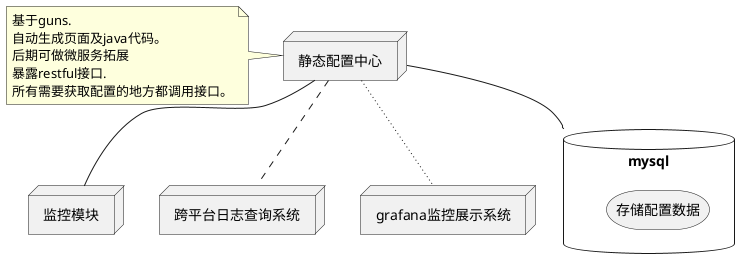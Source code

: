 @startuml

database mysql  {
  storage 存储配置数据
}

node 静态配置中心
node 监控模块
node 跨平台日志查询系统
node grafana监控展示系统
'node node5
静态配置中心 -- mysql
静态配置中心 -- 监控模块
静态配置中心 .. 跨平台日志查询系统
静态配置中心 ~~ grafana监控展示系统
'静态配置中心 == node5


note left of 静态配置中心 : 基于guns.\n自动生成页面及java代码。\n后期可做微服务拓展\n暴露restful接口.\n所有需要获取配置的地方都调用接口。
'note right of grafana监控展示系统 : 可以将变量值存储在配置中心\n后期可做微服务拓展

@enduml